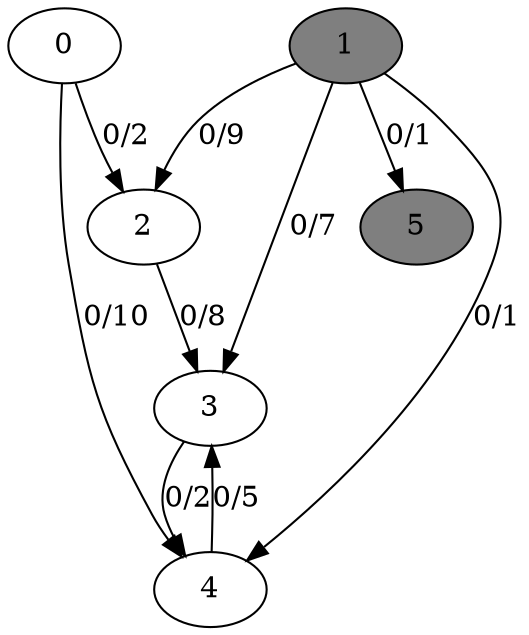 digraph G {
	0[style=filled fillcolor=grey100];
	0->2[label ="0/2"] ;
	0->4[label ="0/10"] ;
	1[style=filled fillcolor=grey50];
	1->2[label ="0/9"] ;
	1->3[label ="0/7"] ;
	1->4[label ="0/1"] ;
	1->5[label ="0/1"] ;
	2[style=filled fillcolor=grey100];
	2->3[label ="0/8"] ;
	3[style=filled fillcolor=grey100];
	3->4[label ="0/2"] ;
	4[style=filled fillcolor=grey100];
	4->3[label ="0/5"] ;
	5[style=filled fillcolor=grey50];
}
